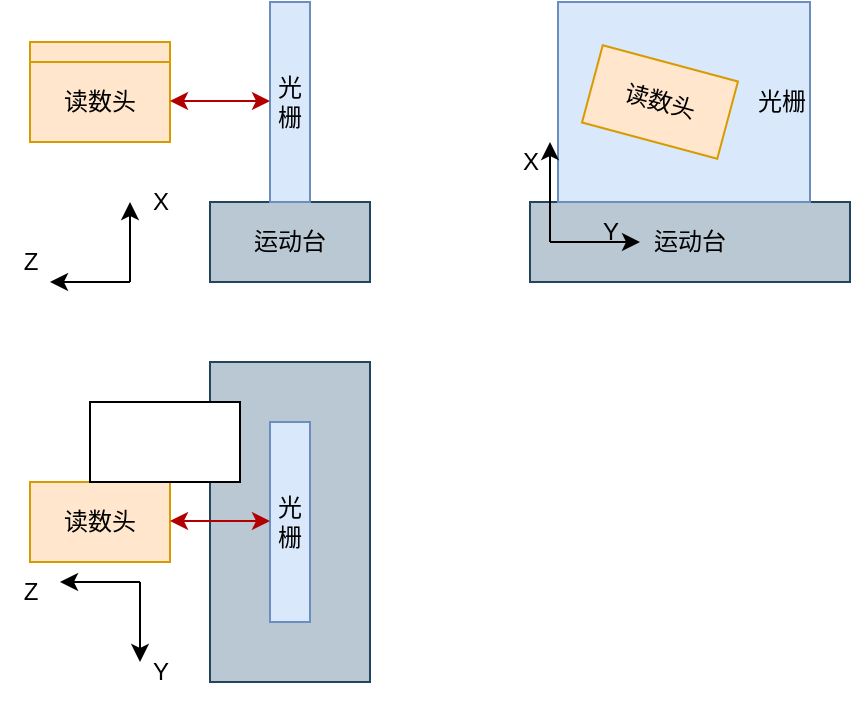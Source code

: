 <mxfile version="20.2.4" type="device"><diagram id="9w0bMpPGvY-GQ7Rvp2cL" name="第 1 页"><mxGraphModel dx="1360" dy="746" grid="1" gridSize="10" guides="1" tooltips="1" connect="1" arrows="1" fold="1" page="0" pageScale="1" pageWidth="827" pageHeight="1169" background="#ffffff" math="0" shadow="0"><root><mxCell id="0"/><mxCell id="1" parent="0"/><mxCell id="Jv-0-kbjX6q73_waXhUL-1" value="运动台" style="rounded=0;whiteSpace=wrap;html=1;fillColor=#bac8d3;strokeColor=#23445d;" vertex="1" parent="1"><mxGeometry x="240" y="320" width="80" height="40" as="geometry"/></mxCell><mxCell id="Jv-0-kbjX6q73_waXhUL-2" value="光栅" style="rounded=0;whiteSpace=wrap;html=1;fillColor=#dae8fc;strokeColor=#6c8ebf;" vertex="1" parent="1"><mxGeometry x="270" y="220" width="20" height="100" as="geometry"/></mxCell><mxCell id="Jv-0-kbjX6q73_waXhUL-3" value="读数头" style="rounded=0;whiteSpace=wrap;html=1;rotation=0;fillColor=#ffe6cc;strokeColor=#d79b00;" vertex="1" parent="1"><mxGeometry x="150" y="250" width="70" height="40" as="geometry"/></mxCell><mxCell id="Jv-0-kbjX6q73_waXhUL-13" value="X" style="text;html=1;align=center;verticalAlign=middle;resizable=0;points=[];autosize=1;strokeColor=none;fillColor=none;" vertex="1" parent="1"><mxGeometry x="200" y="305" width="30" height="30" as="geometry"/></mxCell><mxCell id="Jv-0-kbjX6q73_waXhUL-14" value="Z" style="text;html=1;align=center;verticalAlign=middle;resizable=0;points=[];autosize=1;strokeColor=none;fillColor=none;" vertex="1" parent="1"><mxGeometry x="135" y="335" width="30" height="30" as="geometry"/></mxCell><mxCell id="Jv-0-kbjX6q73_waXhUL-15" value="运动台" style="rounded=0;whiteSpace=wrap;html=1;fillColor=#bac8d3;strokeColor=#23445d;" vertex="1" parent="1"><mxGeometry x="400" y="320" width="160" height="40" as="geometry"/></mxCell><mxCell id="Jv-0-kbjX6q73_waXhUL-18" value="光栅" style="rounded=0;whiteSpace=wrap;html=1;fillColor=#dae8fc;strokeColor=#6c8ebf;align=right;" vertex="1" parent="1"><mxGeometry x="414" y="220" width="126" height="100" as="geometry"/></mxCell><mxCell id="Jv-0-kbjX6q73_waXhUL-19" value="读数头" style="rounded=0;whiteSpace=wrap;html=1;rotation=15;fillColor=#ffe6cc;strokeColor=#d79b00;" vertex="1" parent="1"><mxGeometry x="430" y="250" width="70" height="40" as="geometry"/></mxCell><mxCell id="Jv-0-kbjX6q73_waXhUL-21" value="&lt;div style=&quot;&quot;&gt;&lt;br&gt;&lt;/div&gt;" style="rounded=0;whiteSpace=wrap;html=1;fillColor=#bac8d3;strokeColor=#23445d;align=center;" vertex="1" parent="1"><mxGeometry x="240" y="400" width="80" height="160" as="geometry"/></mxCell><mxCell id="Jv-0-kbjX6q73_waXhUL-22" value="光栅" style="rounded=0;whiteSpace=wrap;html=1;fillColor=#dae8fc;strokeColor=#6c8ebf;" vertex="1" parent="1"><mxGeometry x="270" y="430" width="20" height="100" as="geometry"/></mxCell><mxCell id="Jv-0-kbjX6q73_waXhUL-23" value="读数头" style="rounded=0;whiteSpace=wrap;html=1;rotation=0;fillColor=#ffe6cc;strokeColor=#d79b00;" vertex="1" parent="1"><mxGeometry x="150" y="460" width="70" height="40" as="geometry"/></mxCell><mxCell id="Jv-0-kbjX6q73_waXhUL-29" value="Z" style="text;html=1;align=center;verticalAlign=middle;resizable=0;points=[];autosize=1;strokeColor=none;fillColor=none;" vertex="1" parent="1"><mxGeometry x="135" y="500" width="30" height="30" as="geometry"/></mxCell><mxCell id="Jv-0-kbjX6q73_waXhUL-30" value="" style="endArrow=classic;html=1;rounded=0;" edge="1" parent="1"><mxGeometry width="50" height="50" relative="1" as="geometry"><mxPoint x="410" y="340" as="sourcePoint"/><mxPoint x="410" y="290" as="targetPoint"/></mxGeometry></mxCell><mxCell id="Jv-0-kbjX6q73_waXhUL-31" value="" style="endArrow=classic;html=1;rounded=0;" edge="1" parent="1"><mxGeometry width="50" height="50" relative="1" as="geometry"><mxPoint x="410" y="340" as="sourcePoint"/><mxPoint x="455" y="340" as="targetPoint"/></mxGeometry></mxCell><mxCell id="Jv-0-kbjX6q73_waXhUL-34" value="X" style="text;html=1;align=center;verticalAlign=middle;resizable=0;points=[];autosize=1;strokeColor=none;fillColor=none;" vertex="1" parent="1"><mxGeometry x="385" y="285" width="30" height="30" as="geometry"/></mxCell><mxCell id="Jv-0-kbjX6q73_waXhUL-35" value="Y" style="text;html=1;align=center;verticalAlign=middle;resizable=0;points=[];autosize=1;strokeColor=none;fillColor=none;" vertex="1" parent="1"><mxGeometry x="425" y="320" width="30" height="30" as="geometry"/></mxCell><mxCell id="Jv-0-kbjX6q73_waXhUL-41" value="" style="group" vertex="1" connectable="0" parent="1"><mxGeometry x="165" y="510" width="50" height="60" as="geometry"/></mxCell><mxCell id="Jv-0-kbjX6q73_waXhUL-27" value="" style="endArrow=classic;html=1;rounded=0;" edge="1" parent="Jv-0-kbjX6q73_waXhUL-41"><mxGeometry width="50" height="50" relative="1" as="geometry"><mxPoint x="40" as="sourcePoint"/><mxPoint as="targetPoint"/></mxGeometry></mxCell><mxCell id="Jv-0-kbjX6q73_waXhUL-36" value="" style="endArrow=classic;html=1;rounded=0;" edge="1" parent="Jv-0-kbjX6q73_waXhUL-41"><mxGeometry width="50" height="50" relative="1" as="geometry"><mxPoint x="40" as="sourcePoint"/><mxPoint x="40" y="40" as="targetPoint"/></mxGeometry></mxCell><mxCell id="Jv-0-kbjX6q73_waXhUL-42" value="Y" style="text;html=1;align=center;verticalAlign=middle;resizable=0;points=[];autosize=1;strokeColor=none;fillColor=none;" vertex="1" parent="Jv-0-kbjX6q73_waXhUL-41"><mxGeometry x="35" y="30" width="30" height="30" as="geometry"/></mxCell><mxCell id="Jv-0-kbjX6q73_waXhUL-7" value="" style="endArrow=classic;html=1;rounded=0;" edge="1" parent="1"><mxGeometry width="50" height="50" relative="1" as="geometry"><mxPoint x="200" y="360" as="sourcePoint"/><mxPoint x="200" y="320" as="targetPoint"/></mxGeometry></mxCell><mxCell id="Jv-0-kbjX6q73_waXhUL-8" value="" style="endArrow=classic;html=1;rounded=0;" edge="1" parent="1"><mxGeometry width="50" height="50" relative="1" as="geometry"><mxPoint x="200" y="360" as="sourcePoint"/><mxPoint x="160" y="360" as="targetPoint"/></mxGeometry></mxCell><mxCell id="Jv-0-kbjX6q73_waXhUL-44" value="" style="endArrow=classic;startArrow=classic;html=1;rounded=0;exitX=1;exitY=0.5;exitDx=0;exitDy=0;fillColor=#e51400;strokeColor=#B20000;" edge="1" parent="1"><mxGeometry width="50" height="50" relative="1" as="geometry"><mxPoint x="220" y="269.5" as="sourcePoint"/><mxPoint x="270" y="269.5" as="targetPoint"/></mxGeometry></mxCell><mxCell id="Jv-0-kbjX6q73_waXhUL-49" value="" style="rounded=0;whiteSpace=wrap;html=1;fillColor=#ffe6cc;strokeColor=#d79b00;" vertex="1" parent="1"><mxGeometry x="150" y="240" width="70" height="10" as="geometry"/></mxCell><mxCell id="Jv-0-kbjX6q73_waXhUL-50" value="" style="endArrow=classic;startArrow=classic;html=1;rounded=0;exitX=1;exitY=0.5;exitDx=0;exitDy=0;fillColor=#e51400;strokeColor=#B20000;" edge="1" parent="1"><mxGeometry width="50" height="50" relative="1" as="geometry"><mxPoint x="220" y="479.5" as="sourcePoint"/><mxPoint x="270" y="479.5" as="targetPoint"/></mxGeometry></mxCell><mxCell id="Jv-0-kbjX6q73_waXhUL-51" value="" style="rounded=0;whiteSpace=wrap;html=1;fillColor=#FFFFFF;" vertex="1" parent="1"><mxGeometry x="180" y="420" width="75" height="40" as="geometry"/></mxCell></root></mxGraphModel></diagram></mxfile>